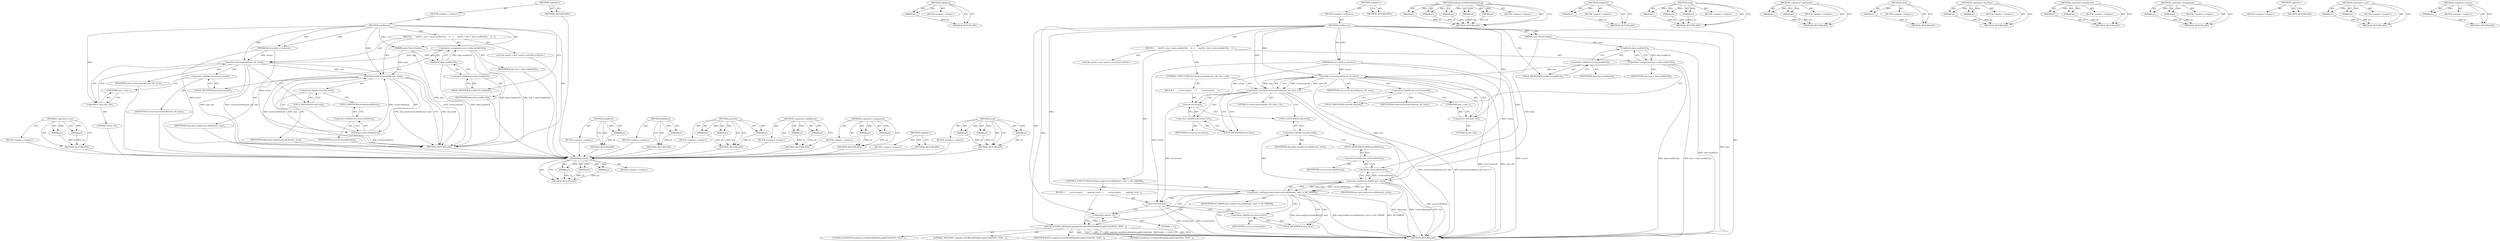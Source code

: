 digraph "&lt;operator&gt;.minus" {
vulnerable_79 [label=<(METHOD,&lt;operator&gt;.cast)>];
vulnerable_80 [label=<(PARAM,p1)>];
vulnerable_81 [label=<(PARAM,p2)>];
vulnerable_82 [label=<(BLOCK,&lt;empty&gt;,&lt;empty&gt;)>];
vulnerable_83 [label=<(METHOD_RETURN,ANY)>];
vulnerable_6 [label=<(METHOD,&lt;global&gt;)<SUB>1</SUB>>];
vulnerable_7 [label=<(BLOCK,&lt;empty&gt;,&lt;empty&gt;)<SUB>1</SUB>>];
vulnerable_8 [label=<(METHOD,readVector)<SUB>1</SUB>>];
vulnerable_9 [label=<(PARAM,const Parcel &amp;data)<SUB>1</SUB>>];
vulnerable_10 [label=<(PARAM,Vector&lt;uint8_t&gt; &amp;vector)<SUB>1</SUB>>];
vulnerable_11 [label=<(BLOCK,{
     uint32_t size = data.readInt32();
    ve...,{
     uint32_t size = data.readInt32();
    ve...)<SUB>1</SUB>>];
vulnerable_12 [label="<(LOCAL,uint32_t size: uint32_t)<SUB>2</SUB>>"];
vulnerable_13 [label=<(&lt;operator&gt;.assignment,size = data.readInt32())<SUB>2</SUB>>];
vulnerable_14 [label=<(IDENTIFIER,size,size = data.readInt32())<SUB>2</SUB>>];
vulnerable_15 [label=<(readInt32,data.readInt32())<SUB>2</SUB>>];
vulnerable_16 [label=<(&lt;operator&gt;.fieldAccess,data.readInt32)<SUB>2</SUB>>];
vulnerable_17 [label=<(IDENTIFIER,data,data.readInt32())<SUB>2</SUB>>];
vulnerable_18 [label=<(FIELD_IDENTIFIER,readInt32,readInt32)<SUB>2</SUB>>];
vulnerable_19 [label=<(insertAt,vector.insertAt((size_t)0, size))<SUB>3</SUB>>];
vulnerable_20 [label=<(&lt;operator&gt;.fieldAccess,vector.insertAt)<SUB>3</SUB>>];
vulnerable_21 [label=<(IDENTIFIER,vector,vector.insertAt((size_t)0, size))<SUB>3</SUB>>];
vulnerable_22 [label=<(FIELD_IDENTIFIER,insertAt,insertAt)<SUB>3</SUB>>];
vulnerable_23 [label=<(&lt;operator&gt;.cast,(size_t)0)<SUB>3</SUB>>];
vulnerable_24 [label=<(UNKNOWN,size_t,size_t)<SUB>3</SUB>>];
vulnerable_25 [label=<(LITERAL,0,(size_t)0)<SUB>3</SUB>>];
vulnerable_26 [label=<(IDENTIFIER,size,vector.insertAt((size_t)0, size))<SUB>3</SUB>>];
vulnerable_27 [label=<(read,data.read(vector.editArray(), size))<SUB>4</SUB>>];
vulnerable_28 [label=<(&lt;operator&gt;.fieldAccess,data.read)<SUB>4</SUB>>];
vulnerable_29 [label=<(IDENTIFIER,data,data.read(vector.editArray(), size))<SUB>4</SUB>>];
vulnerable_30 [label=<(FIELD_IDENTIFIER,read,read)<SUB>4</SUB>>];
vulnerable_31 [label=<(editArray,vector.editArray())<SUB>4</SUB>>];
vulnerable_32 [label=<(&lt;operator&gt;.fieldAccess,vector.editArray)<SUB>4</SUB>>];
vulnerable_33 [label=<(IDENTIFIER,vector,vector.editArray())<SUB>4</SUB>>];
vulnerable_34 [label=<(FIELD_IDENTIFIER,editArray,editArray)<SUB>4</SUB>>];
vulnerable_35 [label=<(IDENTIFIER,size,data.read(vector.editArray(), size))<SUB>4</SUB>>];
vulnerable_36 [label=<(METHOD_RETURN,void)<SUB>1</SUB>>];
vulnerable_38 [label=<(METHOD_RETURN,ANY)<SUB>1</SUB>>];
vulnerable_64 [label=<(METHOD,readInt32)>];
vulnerable_65 [label=<(PARAM,p1)>];
vulnerable_66 [label=<(BLOCK,&lt;empty&gt;,&lt;empty&gt;)>];
vulnerable_67 [label=<(METHOD_RETURN,ANY)>];
vulnerable_90 [label=<(METHOD,editArray)>];
vulnerable_91 [label=<(PARAM,p1)>];
vulnerable_92 [label=<(BLOCK,&lt;empty&gt;,&lt;empty&gt;)>];
vulnerable_93 [label=<(METHOD_RETURN,ANY)>];
vulnerable_73 [label=<(METHOD,insertAt)>];
vulnerable_74 [label=<(PARAM,p1)>];
vulnerable_75 [label=<(PARAM,p2)>];
vulnerable_76 [label=<(PARAM,p3)>];
vulnerable_77 [label=<(BLOCK,&lt;empty&gt;,&lt;empty&gt;)>];
vulnerable_78 [label=<(METHOD_RETURN,ANY)>];
vulnerable_68 [label=<(METHOD,&lt;operator&gt;.fieldAccess)>];
vulnerable_69 [label=<(PARAM,p1)>];
vulnerable_70 [label=<(PARAM,p2)>];
vulnerable_71 [label=<(BLOCK,&lt;empty&gt;,&lt;empty&gt;)>];
vulnerable_72 [label=<(METHOD_RETURN,ANY)>];
vulnerable_59 [label=<(METHOD,&lt;operator&gt;.assignment)>];
vulnerable_60 [label=<(PARAM,p1)>];
vulnerable_61 [label=<(PARAM,p2)>];
vulnerable_62 [label=<(BLOCK,&lt;empty&gt;,&lt;empty&gt;)>];
vulnerable_63 [label=<(METHOD_RETURN,ANY)>];
vulnerable_53 [label=<(METHOD,&lt;global&gt;)<SUB>1</SUB>>];
vulnerable_54 [label=<(BLOCK,&lt;empty&gt;,&lt;empty&gt;)>];
vulnerable_55 [label=<(METHOD_RETURN,ANY)>];
vulnerable_84 [label=<(METHOD,read)>];
vulnerable_85 [label=<(PARAM,p1)>];
vulnerable_86 [label=<(PARAM,p2)>];
vulnerable_87 [label=<(PARAM,p3)>];
vulnerable_88 [label=<(BLOCK,&lt;empty&gt;,&lt;empty&gt;)>];
vulnerable_89 [label=<(METHOD_RETURN,ANY)>];
fixed_103 [label=<(METHOD,insertAt)>];
fixed_104 [label=<(PARAM,p1)>];
fixed_105 [label=<(PARAM,p2)>];
fixed_106 [label=<(PARAM,p3)>];
fixed_107 [label=<(BLOCK,&lt;empty&gt;,&lt;empty&gt;)>];
fixed_108 [label=<(METHOD_RETURN,ANY)>];
fixed_129 [label=<(METHOD,editArray)>];
fixed_130 [label=<(PARAM,p1)>];
fixed_131 [label=<(BLOCK,&lt;empty&gt;,&lt;empty&gt;)>];
fixed_132 [label=<(METHOD_RETURN,ANY)>];
fixed_6 [label=<(METHOD,&lt;global&gt;)<SUB>1</SUB>>];
fixed_7 [label=<(BLOCK,&lt;empty&gt;,&lt;empty&gt;)<SUB>1</SUB>>];
fixed_8 [label=<(METHOD,readVector)<SUB>1</SUB>>];
fixed_9 [label=<(PARAM,const Parcel &amp;data)<SUB>1</SUB>>];
fixed_10 [label=<(PARAM,Vector&lt;uint8_t&gt; &amp;vector)<SUB>1</SUB>>];
fixed_11 [label=<(BLOCK,{
     uint32_t size = data.readInt32();
    if...,{
     uint32_t size = data.readInt32();
    if...)<SUB>1</SUB>>];
fixed_12 [label="<(LOCAL,uint32_t size: uint32_t)<SUB>2</SUB>>"];
fixed_13 [label=<(&lt;operator&gt;.assignment,size = data.readInt32())<SUB>2</SUB>>];
fixed_14 [label=<(IDENTIFIER,size,size = data.readInt32())<SUB>2</SUB>>];
fixed_15 [label=<(readInt32,data.readInt32())<SUB>2</SUB>>];
fixed_16 [label=<(&lt;operator&gt;.fieldAccess,data.readInt32)<SUB>2</SUB>>];
fixed_17 [label=<(IDENTIFIER,data,data.readInt32())<SUB>2</SUB>>];
fixed_18 [label=<(FIELD_IDENTIFIER,readInt32,readInt32)<SUB>2</SUB>>];
fixed_19 [label=<(CONTROL_STRUCTURE,IF,if (vector.insertAt((size_t)0, size) &lt; 0))<SUB>3</SUB>>];
fixed_20 [label=<(&lt;operator&gt;.lessThan,vector.insertAt((size_t)0, size) &lt; 0)<SUB>3</SUB>>];
fixed_21 [label=<(insertAt,vector.insertAt((size_t)0, size))<SUB>3</SUB>>];
fixed_22 [label=<(&lt;operator&gt;.fieldAccess,vector.insertAt)<SUB>3</SUB>>];
fixed_23 [label=<(IDENTIFIER,vector,vector.insertAt((size_t)0, size))<SUB>3</SUB>>];
fixed_24 [label=<(FIELD_IDENTIFIER,insertAt,insertAt)<SUB>3</SUB>>];
fixed_25 [label=<(&lt;operator&gt;.cast,(size_t)0)<SUB>3</SUB>>];
fixed_26 [label=<(UNKNOWN,size_t,size_t)<SUB>3</SUB>>];
fixed_27 [label=<(LITERAL,0,(size_t)0)<SUB>3</SUB>>];
fixed_28 [label=<(IDENTIFIER,size,vector.insertAt((size_t)0, size))<SUB>3</SUB>>];
fixed_29 [label=<(LITERAL,0,vector.insertAt((size_t)0, size) &lt; 0)<SUB>3</SUB>>];
fixed_30 [label=<(BLOCK,{
        vector.clear();
    },{
        vector.clear();
    })<SUB>3</SUB>>];
fixed_31 [label=<(clear,vector.clear())<SUB>4</SUB>>];
fixed_32 [label=<(&lt;operator&gt;.fieldAccess,vector.clear)<SUB>4</SUB>>];
fixed_33 [label=<(IDENTIFIER,vector,vector.clear())<SUB>4</SUB>>];
fixed_34 [label=<(FIELD_IDENTIFIER,clear,clear)<SUB>4</SUB>>];
fixed_35 [label=<(CONTROL_STRUCTURE,IF,if (data.read(vector.editArray(), size) != NO_ERROR))<SUB>6</SUB>>];
fixed_36 [label=<(&lt;operator&gt;.notEquals,data.read(vector.editArray(), size) != NO_ERROR)<SUB>6</SUB>>];
fixed_37 [label=<(read,data.read(vector.editArray(), size))<SUB>6</SUB>>];
fixed_38 [label=<(&lt;operator&gt;.fieldAccess,data.read)<SUB>6</SUB>>];
fixed_39 [label=<(IDENTIFIER,data,data.read(vector.editArray(), size))<SUB>6</SUB>>];
fixed_40 [label=<(FIELD_IDENTIFIER,read,read)<SUB>6</SUB>>];
fixed_41 [label=<(editArray,vector.editArray())<SUB>6</SUB>>];
fixed_42 [label=<(&lt;operator&gt;.fieldAccess,vector.editArray)<SUB>6</SUB>>];
fixed_43 [label=<(IDENTIFIER,vector,vector.editArray())<SUB>6</SUB>>];
fixed_44 [label=<(FIELD_IDENTIFIER,editArray,editArray)<SUB>6</SUB>>];
fixed_45 [label=<(IDENTIFIER,size,data.read(vector.editArray(), size))<SUB>6</SUB>>];
fixed_46 [label=<(IDENTIFIER,NO_ERROR,data.read(vector.editArray(), size) != NO_ERROR)<SUB>6</SUB>>];
fixed_47 [label=<(BLOCK,{
        vector.clear();
        android_error...,{
        vector.clear();
        android_error...)<SUB>6</SUB>>];
fixed_48 [label=<(clear,vector.clear())<SUB>7</SUB>>];
fixed_49 [label=<(&lt;operator&gt;.fieldAccess,vector.clear)<SUB>7</SUB>>];
fixed_50 [label=<(IDENTIFIER,vector,vector.clear())<SUB>7</SUB>>];
fixed_51 [label=<(FIELD_IDENTIFIER,clear,clear)<SUB>7</SUB>>];
fixed_52 [label=<(android_errorWriteWithInfoLog,android_errorWriteWithInfoLog(0x534e4554, &quot;6287...)<SUB>8</SUB>>];
fixed_53 [label=<(LITERAL,0x534e4554,android_errorWriteWithInfoLog(0x534e4554, &quot;6287...)<SUB>8</SUB>>];
fixed_54 [label=<(LITERAL,&quot;62872384&quot;,android_errorWriteWithInfoLog(0x534e4554, &quot;6287...)<SUB>8</SUB>>];
fixed_55 [label=<(&lt;operator&gt;.minus,-1)<SUB>8</SUB>>];
fixed_56 [label=<(LITERAL,1,-1)<SUB>8</SUB>>];
fixed_57 [label=<(IDENTIFIER,NULL,android_errorWriteWithInfoLog(0x534e4554, &quot;6287...)<SUB>8</SUB>>];
fixed_58 [label=<(LITERAL,0,android_errorWriteWithInfoLog(0x534e4554, &quot;6287...)<SUB>8</SUB>>];
fixed_59 [label=<(METHOD_RETURN,void)<SUB>1</SUB>>];
fixed_61 [label=<(METHOD_RETURN,ANY)<SUB>1</SUB>>];
fixed_133 [label=<(METHOD,android_errorWriteWithInfoLog)>];
fixed_134 [label=<(PARAM,p1)>];
fixed_135 [label=<(PARAM,p2)>];
fixed_136 [label=<(PARAM,p3)>];
fixed_137 [label=<(PARAM,p4)>];
fixed_138 [label=<(PARAM,p5)>];
fixed_139 [label=<(BLOCK,&lt;empty&gt;,&lt;empty&gt;)>];
fixed_140 [label=<(METHOD_RETURN,ANY)>];
fixed_89 [label=<(METHOD,readInt32)>];
fixed_90 [label=<(PARAM,p1)>];
fixed_91 [label=<(BLOCK,&lt;empty&gt;,&lt;empty&gt;)>];
fixed_92 [label=<(METHOD_RETURN,ANY)>];
fixed_123 [label=<(METHOD,read)>];
fixed_124 [label=<(PARAM,p1)>];
fixed_125 [label=<(PARAM,p2)>];
fixed_126 [label=<(PARAM,p3)>];
fixed_127 [label=<(BLOCK,&lt;empty&gt;,&lt;empty&gt;)>];
fixed_128 [label=<(METHOD_RETURN,ANY)>];
fixed_118 [label=<(METHOD,&lt;operator&gt;.notEquals)>];
fixed_119 [label=<(PARAM,p1)>];
fixed_120 [label=<(PARAM,p2)>];
fixed_121 [label=<(BLOCK,&lt;empty&gt;,&lt;empty&gt;)>];
fixed_122 [label=<(METHOD_RETURN,ANY)>];
fixed_114 [label=<(METHOD,clear)>];
fixed_115 [label=<(PARAM,p1)>];
fixed_116 [label=<(BLOCK,&lt;empty&gt;,&lt;empty&gt;)>];
fixed_117 [label=<(METHOD_RETURN,ANY)>];
fixed_98 [label=<(METHOD,&lt;operator&gt;.lessThan)>];
fixed_99 [label=<(PARAM,p1)>];
fixed_100 [label=<(PARAM,p2)>];
fixed_101 [label=<(BLOCK,&lt;empty&gt;,&lt;empty&gt;)>];
fixed_102 [label=<(METHOD_RETURN,ANY)>];
fixed_93 [label=<(METHOD,&lt;operator&gt;.fieldAccess)>];
fixed_94 [label=<(PARAM,p1)>];
fixed_95 [label=<(PARAM,p2)>];
fixed_96 [label=<(BLOCK,&lt;empty&gt;,&lt;empty&gt;)>];
fixed_97 [label=<(METHOD_RETURN,ANY)>];
fixed_84 [label=<(METHOD,&lt;operator&gt;.assignment)>];
fixed_85 [label=<(PARAM,p1)>];
fixed_86 [label=<(PARAM,p2)>];
fixed_87 [label=<(BLOCK,&lt;empty&gt;,&lt;empty&gt;)>];
fixed_88 [label=<(METHOD_RETURN,ANY)>];
fixed_78 [label=<(METHOD,&lt;global&gt;)<SUB>1</SUB>>];
fixed_79 [label=<(BLOCK,&lt;empty&gt;,&lt;empty&gt;)>];
fixed_80 [label=<(METHOD_RETURN,ANY)>];
fixed_109 [label=<(METHOD,&lt;operator&gt;.cast)>];
fixed_110 [label=<(PARAM,p1)>];
fixed_111 [label=<(PARAM,p2)>];
fixed_112 [label=<(BLOCK,&lt;empty&gt;,&lt;empty&gt;)>];
fixed_113 [label=<(METHOD_RETURN,ANY)>];
fixed_141 [label=<(METHOD,&lt;operator&gt;.minus)>];
fixed_142 [label=<(PARAM,p1)>];
fixed_143 [label=<(BLOCK,&lt;empty&gt;,&lt;empty&gt;)>];
fixed_144 [label=<(METHOD_RETURN,ANY)>];
vulnerable_79 -> vulnerable_80  [key=0, label="AST: "];
vulnerable_79 -> vulnerable_80  [key=1, label="DDG: "];
vulnerable_79 -> vulnerable_82  [key=0, label="AST: "];
vulnerable_79 -> vulnerable_81  [key=0, label="AST: "];
vulnerable_79 -> vulnerable_81  [key=1, label="DDG: "];
vulnerable_79 -> vulnerable_83  [key=0, label="AST: "];
vulnerable_79 -> vulnerable_83  [key=1, label="CFG: "];
vulnerable_80 -> vulnerable_83  [key=0, label="DDG: p1"];
vulnerable_81 -> vulnerable_83  [key=0, label="DDG: p2"];
vulnerable_82 -> fixed_103  [key=0];
vulnerable_83 -> fixed_103  [key=0];
vulnerable_6 -> vulnerable_7  [key=0, label="AST: "];
vulnerable_6 -> vulnerable_38  [key=0, label="AST: "];
vulnerable_6 -> vulnerable_38  [key=1, label="CFG: "];
vulnerable_7 -> vulnerable_8  [key=0, label="AST: "];
vulnerable_8 -> vulnerable_9  [key=0, label="AST: "];
vulnerable_8 -> vulnerable_9  [key=1, label="DDG: "];
vulnerable_8 -> vulnerable_10  [key=0, label="AST: "];
vulnerable_8 -> vulnerable_10  [key=1, label="DDG: "];
vulnerable_8 -> vulnerable_11  [key=0, label="AST: "];
vulnerable_8 -> vulnerable_36  [key=0, label="AST: "];
vulnerable_8 -> vulnerable_18  [key=0, label="CFG: "];
vulnerable_8 -> vulnerable_19  [key=0, label="DDG: "];
vulnerable_8 -> vulnerable_27  [key=0, label="DDG: "];
vulnerable_8 -> vulnerable_23  [key=0, label="DDG: "];
vulnerable_9 -> vulnerable_36  [key=0, label="DDG: data"];
vulnerable_9 -> vulnerable_27  [key=0, label="DDG: data"];
vulnerable_9 -> vulnerable_15  [key=0, label="DDG: data"];
vulnerable_10 -> vulnerable_36  [key=0, label="DDG: vector"];
vulnerable_10 -> vulnerable_19  [key=0, label="DDG: vector"];
vulnerable_10 -> vulnerable_31  [key=0, label="DDG: vector"];
vulnerable_11 -> vulnerable_12  [key=0, label="AST: "];
vulnerable_11 -> vulnerable_13  [key=0, label="AST: "];
vulnerable_11 -> vulnerable_19  [key=0, label="AST: "];
vulnerable_11 -> vulnerable_27  [key=0, label="AST: "];
vulnerable_12 -> fixed_103  [key=0];
vulnerable_13 -> vulnerable_14  [key=0, label="AST: "];
vulnerable_13 -> vulnerable_15  [key=0, label="AST: "];
vulnerable_13 -> vulnerable_22  [key=0, label="CFG: "];
vulnerable_13 -> vulnerable_36  [key=0, label="DDG: data.readInt32()"];
vulnerable_13 -> vulnerable_36  [key=1, label="DDG: size = data.readInt32()"];
vulnerable_13 -> vulnerable_19  [key=0, label="DDG: size"];
vulnerable_14 -> fixed_103  [key=0];
vulnerable_15 -> vulnerable_16  [key=0, label="AST: "];
vulnerable_15 -> vulnerable_13  [key=0, label="CFG: "];
vulnerable_15 -> vulnerable_13  [key=1, label="DDG: data.readInt32"];
vulnerable_15 -> vulnerable_36  [key=0, label="DDG: data.readInt32"];
vulnerable_16 -> vulnerable_17  [key=0, label="AST: "];
vulnerable_16 -> vulnerable_18  [key=0, label="AST: "];
vulnerable_16 -> vulnerable_15  [key=0, label="CFG: "];
vulnerable_17 -> fixed_103  [key=0];
vulnerable_18 -> vulnerable_16  [key=0, label="CFG: "];
vulnerable_19 -> vulnerable_20  [key=0, label="AST: "];
vulnerable_19 -> vulnerable_23  [key=0, label="AST: "];
vulnerable_19 -> vulnerable_26  [key=0, label="AST: "];
vulnerable_19 -> vulnerable_30  [key=0, label="CFG: "];
vulnerable_19 -> vulnerable_36  [key=0, label="DDG: vector.insertAt"];
vulnerable_19 -> vulnerable_36  [key=1, label="DDG: (size_t)0"];
vulnerable_19 -> vulnerable_36  [key=2, label="DDG: vector.insertAt((size_t)0, size)"];
vulnerable_19 -> vulnerable_27  [key=0, label="DDG: size"];
vulnerable_20 -> vulnerable_21  [key=0, label="AST: "];
vulnerable_20 -> vulnerable_22  [key=0, label="AST: "];
vulnerable_20 -> vulnerable_24  [key=0, label="CFG: "];
vulnerable_21 -> fixed_103  [key=0];
vulnerable_22 -> vulnerable_20  [key=0, label="CFG: "];
vulnerable_23 -> vulnerable_24  [key=0, label="AST: "];
vulnerable_23 -> vulnerable_25  [key=0, label="AST: "];
vulnerable_23 -> vulnerable_19  [key=0, label="CFG: "];
vulnerable_24 -> vulnerable_23  [key=0, label="CFG: "];
vulnerable_25 -> fixed_103  [key=0];
vulnerable_26 -> fixed_103  [key=0];
vulnerable_27 -> vulnerable_28  [key=0, label="AST: "];
vulnerable_27 -> vulnerable_31  [key=0, label="AST: "];
vulnerable_27 -> vulnerable_35  [key=0, label="AST: "];
vulnerable_27 -> vulnerable_36  [key=0, label="CFG: "];
vulnerable_27 -> vulnerable_36  [key=1, label="DDG: data.read"];
vulnerable_27 -> vulnerable_36  [key=2, label="DDG: vector.editArray()"];
vulnerable_27 -> vulnerable_36  [key=3, label="DDG: size"];
vulnerable_27 -> vulnerable_36  [key=4, label="DDG: data.read(vector.editArray(), size)"];
vulnerable_28 -> vulnerable_29  [key=0, label="AST: "];
vulnerable_28 -> vulnerable_30  [key=0, label="AST: "];
vulnerable_28 -> vulnerable_34  [key=0, label="CFG: "];
vulnerable_29 -> fixed_103  [key=0];
vulnerable_30 -> vulnerable_28  [key=0, label="CFG: "];
vulnerable_31 -> vulnerable_32  [key=0, label="AST: "];
vulnerable_31 -> vulnerable_27  [key=0, label="CFG: "];
vulnerable_31 -> vulnerable_27  [key=1, label="DDG: vector.editArray"];
vulnerable_31 -> vulnerable_36  [key=0, label="DDG: vector.editArray"];
vulnerable_32 -> vulnerable_33  [key=0, label="AST: "];
vulnerable_32 -> vulnerable_34  [key=0, label="AST: "];
vulnerable_32 -> vulnerable_31  [key=0, label="CFG: "];
vulnerable_33 -> fixed_103  [key=0];
vulnerable_34 -> vulnerable_32  [key=0, label="CFG: "];
vulnerable_35 -> fixed_103  [key=0];
vulnerable_36 -> fixed_103  [key=0];
vulnerable_38 -> fixed_103  [key=0];
vulnerable_64 -> vulnerable_65  [key=0, label="AST: "];
vulnerable_64 -> vulnerable_65  [key=1, label="DDG: "];
vulnerable_64 -> vulnerable_66  [key=0, label="AST: "];
vulnerable_64 -> vulnerable_67  [key=0, label="AST: "];
vulnerable_64 -> vulnerable_67  [key=1, label="CFG: "];
vulnerable_65 -> vulnerable_67  [key=0, label="DDG: p1"];
vulnerable_66 -> fixed_103  [key=0];
vulnerable_67 -> fixed_103  [key=0];
vulnerable_90 -> vulnerable_91  [key=0, label="AST: "];
vulnerable_90 -> vulnerable_91  [key=1, label="DDG: "];
vulnerable_90 -> vulnerable_92  [key=0, label="AST: "];
vulnerable_90 -> vulnerable_93  [key=0, label="AST: "];
vulnerable_90 -> vulnerable_93  [key=1, label="CFG: "];
vulnerable_91 -> vulnerable_93  [key=0, label="DDG: p1"];
vulnerable_92 -> fixed_103  [key=0];
vulnerable_93 -> fixed_103  [key=0];
vulnerable_73 -> vulnerable_74  [key=0, label="AST: "];
vulnerable_73 -> vulnerable_74  [key=1, label="DDG: "];
vulnerable_73 -> vulnerable_77  [key=0, label="AST: "];
vulnerable_73 -> vulnerable_75  [key=0, label="AST: "];
vulnerable_73 -> vulnerable_75  [key=1, label="DDG: "];
vulnerable_73 -> vulnerable_78  [key=0, label="AST: "];
vulnerable_73 -> vulnerable_78  [key=1, label="CFG: "];
vulnerable_73 -> vulnerable_76  [key=0, label="AST: "];
vulnerable_73 -> vulnerable_76  [key=1, label="DDG: "];
vulnerable_74 -> vulnerable_78  [key=0, label="DDG: p1"];
vulnerable_75 -> vulnerable_78  [key=0, label="DDG: p2"];
vulnerable_76 -> vulnerable_78  [key=0, label="DDG: p3"];
vulnerable_77 -> fixed_103  [key=0];
vulnerable_78 -> fixed_103  [key=0];
vulnerable_68 -> vulnerable_69  [key=0, label="AST: "];
vulnerable_68 -> vulnerable_69  [key=1, label="DDG: "];
vulnerable_68 -> vulnerable_71  [key=0, label="AST: "];
vulnerable_68 -> vulnerable_70  [key=0, label="AST: "];
vulnerable_68 -> vulnerable_70  [key=1, label="DDG: "];
vulnerable_68 -> vulnerable_72  [key=0, label="AST: "];
vulnerable_68 -> vulnerable_72  [key=1, label="CFG: "];
vulnerable_69 -> vulnerable_72  [key=0, label="DDG: p1"];
vulnerable_70 -> vulnerable_72  [key=0, label="DDG: p2"];
vulnerable_71 -> fixed_103  [key=0];
vulnerable_72 -> fixed_103  [key=0];
vulnerable_59 -> vulnerable_60  [key=0, label="AST: "];
vulnerable_59 -> vulnerable_60  [key=1, label="DDG: "];
vulnerable_59 -> vulnerable_62  [key=0, label="AST: "];
vulnerable_59 -> vulnerable_61  [key=0, label="AST: "];
vulnerable_59 -> vulnerable_61  [key=1, label="DDG: "];
vulnerable_59 -> vulnerable_63  [key=0, label="AST: "];
vulnerable_59 -> vulnerable_63  [key=1, label="CFG: "];
vulnerable_60 -> vulnerable_63  [key=0, label="DDG: p1"];
vulnerable_61 -> vulnerable_63  [key=0, label="DDG: p2"];
vulnerable_62 -> fixed_103  [key=0];
vulnerable_63 -> fixed_103  [key=0];
vulnerable_53 -> vulnerable_54  [key=0, label="AST: "];
vulnerable_53 -> vulnerable_55  [key=0, label="AST: "];
vulnerable_53 -> vulnerable_55  [key=1, label="CFG: "];
vulnerable_54 -> fixed_103  [key=0];
vulnerable_55 -> fixed_103  [key=0];
vulnerable_84 -> vulnerable_85  [key=0, label="AST: "];
vulnerable_84 -> vulnerable_85  [key=1, label="DDG: "];
vulnerable_84 -> vulnerable_88  [key=0, label="AST: "];
vulnerable_84 -> vulnerable_86  [key=0, label="AST: "];
vulnerable_84 -> vulnerable_86  [key=1, label="DDG: "];
vulnerable_84 -> vulnerable_89  [key=0, label="AST: "];
vulnerable_84 -> vulnerable_89  [key=1, label="CFG: "];
vulnerable_84 -> vulnerable_87  [key=0, label="AST: "];
vulnerable_84 -> vulnerable_87  [key=1, label="DDG: "];
vulnerable_85 -> vulnerable_89  [key=0, label="DDG: p1"];
vulnerable_86 -> vulnerable_89  [key=0, label="DDG: p2"];
vulnerable_87 -> vulnerable_89  [key=0, label="DDG: p3"];
vulnerable_88 -> fixed_103  [key=0];
vulnerable_89 -> fixed_103  [key=0];
fixed_103 -> fixed_104  [key=0, label="AST: "];
fixed_103 -> fixed_104  [key=1, label="DDG: "];
fixed_103 -> fixed_107  [key=0, label="AST: "];
fixed_103 -> fixed_105  [key=0, label="AST: "];
fixed_103 -> fixed_105  [key=1, label="DDG: "];
fixed_103 -> fixed_108  [key=0, label="AST: "];
fixed_103 -> fixed_108  [key=1, label="CFG: "];
fixed_103 -> fixed_106  [key=0, label="AST: "];
fixed_103 -> fixed_106  [key=1, label="DDG: "];
fixed_104 -> fixed_108  [key=0, label="DDG: p1"];
fixed_105 -> fixed_108  [key=0, label="DDG: p2"];
fixed_106 -> fixed_108  [key=0, label="DDG: p3"];
fixed_129 -> fixed_130  [key=0, label="AST: "];
fixed_129 -> fixed_130  [key=1, label="DDG: "];
fixed_129 -> fixed_131  [key=0, label="AST: "];
fixed_129 -> fixed_132  [key=0, label="AST: "];
fixed_129 -> fixed_132  [key=1, label="CFG: "];
fixed_130 -> fixed_132  [key=0, label="DDG: p1"];
fixed_6 -> fixed_7  [key=0, label="AST: "];
fixed_6 -> fixed_61  [key=0, label="AST: "];
fixed_6 -> fixed_61  [key=1, label="CFG: "];
fixed_7 -> fixed_8  [key=0, label="AST: "];
fixed_8 -> fixed_9  [key=0, label="AST: "];
fixed_8 -> fixed_9  [key=1, label="DDG: "];
fixed_8 -> fixed_10  [key=0, label="AST: "];
fixed_8 -> fixed_10  [key=1, label="DDG: "];
fixed_8 -> fixed_11  [key=0, label="AST: "];
fixed_8 -> fixed_59  [key=0, label="AST: "];
fixed_8 -> fixed_18  [key=0, label="CFG: "];
fixed_8 -> fixed_20  [key=0, label="DDG: "];
fixed_8 -> fixed_36  [key=0, label="DDG: "];
fixed_8 -> fixed_21  [key=0, label="DDG: "];
fixed_8 -> fixed_37  [key=0, label="DDG: "];
fixed_8 -> fixed_52  [key=0, label="DDG: "];
fixed_8 -> fixed_25  [key=0, label="DDG: "];
fixed_8 -> fixed_55  [key=0, label="DDG: "];
fixed_9 -> fixed_59  [key=0, label="DDG: data"];
fixed_9 -> fixed_15  [key=0, label="DDG: data"];
fixed_9 -> fixed_37  [key=0, label="DDG: data"];
fixed_10 -> fixed_59  [key=0, label="DDG: vector"];
fixed_10 -> fixed_21  [key=0, label="DDG: vector"];
fixed_10 -> fixed_31  [key=0, label="DDG: vector"];
fixed_10 -> fixed_48  [key=0, label="DDG: vector"];
fixed_10 -> fixed_41  [key=0, label="DDG: vector"];
fixed_11 -> fixed_12  [key=0, label="AST: "];
fixed_11 -> fixed_13  [key=0, label="AST: "];
fixed_11 -> fixed_19  [key=0, label="AST: "];
fixed_11 -> fixed_35  [key=0, label="AST: "];
fixed_13 -> fixed_14  [key=0, label="AST: "];
fixed_13 -> fixed_15  [key=0, label="AST: "];
fixed_13 -> fixed_24  [key=0, label="CFG: "];
fixed_13 -> fixed_59  [key=0, label="DDG: data.readInt32()"];
fixed_13 -> fixed_59  [key=1, label="DDG: size = data.readInt32()"];
fixed_13 -> fixed_21  [key=0, label="DDG: size"];
fixed_15 -> fixed_16  [key=0, label="AST: "];
fixed_15 -> fixed_13  [key=0, label="CFG: "];
fixed_15 -> fixed_13  [key=1, label="DDG: data.readInt32"];
fixed_15 -> fixed_59  [key=0, label="DDG: data.readInt32"];
fixed_16 -> fixed_17  [key=0, label="AST: "];
fixed_16 -> fixed_18  [key=0, label="AST: "];
fixed_16 -> fixed_15  [key=0, label="CFG: "];
fixed_18 -> fixed_16  [key=0, label="CFG: "];
fixed_19 -> fixed_20  [key=0, label="AST: "];
fixed_19 -> fixed_30  [key=0, label="AST: "];
fixed_20 -> fixed_21  [key=0, label="AST: "];
fixed_20 -> fixed_29  [key=0, label="AST: "];
fixed_20 -> fixed_34  [key=0, label="CFG: "];
fixed_20 -> fixed_34  [key=1, label="CDG: "];
fixed_20 -> fixed_40  [key=0, label="CFG: "];
fixed_20 -> fixed_59  [key=0, label="DDG: vector.insertAt((size_t)0, size)"];
fixed_20 -> fixed_59  [key=1, label="DDG: vector.insertAt((size_t)0, size) &lt; 0"];
fixed_20 -> fixed_32  [key=0, label="CDG: "];
fixed_20 -> fixed_31  [key=0, label="CDG: "];
fixed_21 -> fixed_22  [key=0, label="AST: "];
fixed_21 -> fixed_25  [key=0, label="AST: "];
fixed_21 -> fixed_28  [key=0, label="AST: "];
fixed_21 -> fixed_20  [key=0, label="CFG: "];
fixed_21 -> fixed_20  [key=1, label="DDG: vector.insertAt"];
fixed_21 -> fixed_20  [key=2, label="DDG: (size_t)0"];
fixed_21 -> fixed_20  [key=3, label="DDG: size"];
fixed_21 -> fixed_59  [key=0, label="DDG: vector.insertAt"];
fixed_21 -> fixed_59  [key=1, label="DDG: (size_t)0"];
fixed_21 -> fixed_37  [key=0, label="DDG: size"];
fixed_22 -> fixed_23  [key=0, label="AST: "];
fixed_22 -> fixed_24  [key=0, label="AST: "];
fixed_22 -> fixed_26  [key=0, label="CFG: "];
fixed_24 -> fixed_22  [key=0, label="CFG: "];
fixed_25 -> fixed_26  [key=0, label="AST: "];
fixed_25 -> fixed_27  [key=0, label="AST: "];
fixed_25 -> fixed_21  [key=0, label="CFG: "];
fixed_26 -> fixed_25  [key=0, label="CFG: "];
fixed_30 -> fixed_31  [key=0, label="AST: "];
fixed_31 -> fixed_32  [key=0, label="AST: "];
fixed_31 -> fixed_40  [key=0, label="CFG: "];
fixed_31 -> fixed_48  [key=0, label="DDG: vector.clear"];
fixed_32 -> fixed_33  [key=0, label="AST: "];
fixed_32 -> fixed_34  [key=0, label="AST: "];
fixed_32 -> fixed_31  [key=0, label="CFG: "];
fixed_34 -> fixed_32  [key=0, label="CFG: "];
fixed_35 -> fixed_36  [key=0, label="AST: "];
fixed_35 -> fixed_47  [key=0, label="AST: "];
fixed_36 -> fixed_37  [key=0, label="AST: "];
fixed_36 -> fixed_46  [key=0, label="AST: "];
fixed_36 -> fixed_59  [key=0, label="CFG: "];
fixed_36 -> fixed_59  [key=1, label="DDG: data.read(vector.editArray(), size)"];
fixed_36 -> fixed_59  [key=2, label="DDG: data.read(vector.editArray(), size) != NO_ERROR"];
fixed_36 -> fixed_59  [key=3, label="DDG: NO_ERROR"];
fixed_36 -> fixed_51  [key=0, label="CFG: "];
fixed_36 -> fixed_51  [key=1, label="CDG: "];
fixed_36 -> fixed_48  [key=0, label="CDG: "];
fixed_36 -> fixed_49  [key=0, label="CDG: "];
fixed_36 -> fixed_52  [key=0, label="CDG: "];
fixed_36 -> fixed_55  [key=0, label="CDG: "];
fixed_37 -> fixed_38  [key=0, label="AST: "];
fixed_37 -> fixed_41  [key=0, label="AST: "];
fixed_37 -> fixed_45  [key=0, label="AST: "];
fixed_37 -> fixed_36  [key=0, label="CFG: "];
fixed_37 -> fixed_36  [key=1, label="DDG: data.read"];
fixed_37 -> fixed_36  [key=2, label="DDG: vector.editArray()"];
fixed_37 -> fixed_36  [key=3, label="DDG: size"];
fixed_37 -> fixed_59  [key=0, label="DDG: data.read"];
fixed_37 -> fixed_59  [key=1, label="DDG: vector.editArray()"];
fixed_37 -> fixed_59  [key=2, label="DDG: size"];
fixed_38 -> fixed_39  [key=0, label="AST: "];
fixed_38 -> fixed_40  [key=0, label="AST: "];
fixed_38 -> fixed_44  [key=0, label="CFG: "];
fixed_40 -> fixed_38  [key=0, label="CFG: "];
fixed_41 -> fixed_42  [key=0, label="AST: "];
fixed_41 -> fixed_37  [key=0, label="CFG: "];
fixed_41 -> fixed_37  [key=1, label="DDG: vector.editArray"];
fixed_41 -> fixed_59  [key=0, label="DDG: vector.editArray"];
fixed_42 -> fixed_43  [key=0, label="AST: "];
fixed_42 -> fixed_44  [key=0, label="AST: "];
fixed_42 -> fixed_41  [key=0, label="CFG: "];
fixed_44 -> fixed_42  [key=0, label="CFG: "];
fixed_47 -> fixed_48  [key=0, label="AST: "];
fixed_47 -> fixed_52  [key=0, label="AST: "];
fixed_48 -> fixed_49  [key=0, label="AST: "];
fixed_48 -> fixed_55  [key=0, label="CFG: "];
fixed_48 -> fixed_59  [key=0, label="DDG: vector.clear"];
fixed_48 -> fixed_59  [key=1, label="DDG: vector.clear()"];
fixed_49 -> fixed_50  [key=0, label="AST: "];
fixed_49 -> fixed_51  [key=0, label="AST: "];
fixed_49 -> fixed_48  [key=0, label="CFG: "];
fixed_51 -> fixed_49  [key=0, label="CFG: "];
fixed_52 -> fixed_53  [key=0, label="AST: "];
fixed_52 -> fixed_54  [key=0, label="AST: "];
fixed_52 -> fixed_55  [key=0, label="AST: "];
fixed_52 -> fixed_57  [key=0, label="AST: "];
fixed_52 -> fixed_58  [key=0, label="AST: "];
fixed_52 -> fixed_59  [key=0, label="CFG: "];
fixed_52 -> fixed_59  [key=1, label="DDG: -1"];
fixed_52 -> fixed_59  [key=2, label="DDG: android_errorWriteWithInfoLog(0x534e4554, &quot;62872384&quot;, -1, NULL, 0)"];
fixed_52 -> fixed_59  [key=3, label="DDG: NULL"];
fixed_55 -> fixed_56  [key=0, label="AST: "];
fixed_55 -> fixed_52  [key=0, label="CFG: "];
fixed_55 -> fixed_52  [key=1, label="DDG: 1"];
fixed_133 -> fixed_134  [key=0, label="AST: "];
fixed_133 -> fixed_134  [key=1, label="DDG: "];
fixed_133 -> fixed_139  [key=0, label="AST: "];
fixed_133 -> fixed_135  [key=0, label="AST: "];
fixed_133 -> fixed_135  [key=1, label="DDG: "];
fixed_133 -> fixed_140  [key=0, label="AST: "];
fixed_133 -> fixed_140  [key=1, label="CFG: "];
fixed_133 -> fixed_136  [key=0, label="AST: "];
fixed_133 -> fixed_136  [key=1, label="DDG: "];
fixed_133 -> fixed_137  [key=0, label="AST: "];
fixed_133 -> fixed_137  [key=1, label="DDG: "];
fixed_133 -> fixed_138  [key=0, label="AST: "];
fixed_133 -> fixed_138  [key=1, label="DDG: "];
fixed_134 -> fixed_140  [key=0, label="DDG: p1"];
fixed_135 -> fixed_140  [key=0, label="DDG: p2"];
fixed_136 -> fixed_140  [key=0, label="DDG: p3"];
fixed_137 -> fixed_140  [key=0, label="DDG: p4"];
fixed_138 -> fixed_140  [key=0, label="DDG: p5"];
fixed_89 -> fixed_90  [key=0, label="AST: "];
fixed_89 -> fixed_90  [key=1, label="DDG: "];
fixed_89 -> fixed_91  [key=0, label="AST: "];
fixed_89 -> fixed_92  [key=0, label="AST: "];
fixed_89 -> fixed_92  [key=1, label="CFG: "];
fixed_90 -> fixed_92  [key=0, label="DDG: p1"];
fixed_123 -> fixed_124  [key=0, label="AST: "];
fixed_123 -> fixed_124  [key=1, label="DDG: "];
fixed_123 -> fixed_127  [key=0, label="AST: "];
fixed_123 -> fixed_125  [key=0, label="AST: "];
fixed_123 -> fixed_125  [key=1, label="DDG: "];
fixed_123 -> fixed_128  [key=0, label="AST: "];
fixed_123 -> fixed_128  [key=1, label="CFG: "];
fixed_123 -> fixed_126  [key=0, label="AST: "];
fixed_123 -> fixed_126  [key=1, label="DDG: "];
fixed_124 -> fixed_128  [key=0, label="DDG: p1"];
fixed_125 -> fixed_128  [key=0, label="DDG: p2"];
fixed_126 -> fixed_128  [key=0, label="DDG: p3"];
fixed_118 -> fixed_119  [key=0, label="AST: "];
fixed_118 -> fixed_119  [key=1, label="DDG: "];
fixed_118 -> fixed_121  [key=0, label="AST: "];
fixed_118 -> fixed_120  [key=0, label="AST: "];
fixed_118 -> fixed_120  [key=1, label="DDG: "];
fixed_118 -> fixed_122  [key=0, label="AST: "];
fixed_118 -> fixed_122  [key=1, label="CFG: "];
fixed_119 -> fixed_122  [key=0, label="DDG: p1"];
fixed_120 -> fixed_122  [key=0, label="DDG: p2"];
fixed_114 -> fixed_115  [key=0, label="AST: "];
fixed_114 -> fixed_115  [key=1, label="DDG: "];
fixed_114 -> fixed_116  [key=0, label="AST: "];
fixed_114 -> fixed_117  [key=0, label="AST: "];
fixed_114 -> fixed_117  [key=1, label="CFG: "];
fixed_115 -> fixed_117  [key=0, label="DDG: p1"];
fixed_98 -> fixed_99  [key=0, label="AST: "];
fixed_98 -> fixed_99  [key=1, label="DDG: "];
fixed_98 -> fixed_101  [key=0, label="AST: "];
fixed_98 -> fixed_100  [key=0, label="AST: "];
fixed_98 -> fixed_100  [key=1, label="DDG: "];
fixed_98 -> fixed_102  [key=0, label="AST: "];
fixed_98 -> fixed_102  [key=1, label="CFG: "];
fixed_99 -> fixed_102  [key=0, label="DDG: p1"];
fixed_100 -> fixed_102  [key=0, label="DDG: p2"];
fixed_93 -> fixed_94  [key=0, label="AST: "];
fixed_93 -> fixed_94  [key=1, label="DDG: "];
fixed_93 -> fixed_96  [key=0, label="AST: "];
fixed_93 -> fixed_95  [key=0, label="AST: "];
fixed_93 -> fixed_95  [key=1, label="DDG: "];
fixed_93 -> fixed_97  [key=0, label="AST: "];
fixed_93 -> fixed_97  [key=1, label="CFG: "];
fixed_94 -> fixed_97  [key=0, label="DDG: p1"];
fixed_95 -> fixed_97  [key=0, label="DDG: p2"];
fixed_84 -> fixed_85  [key=0, label="AST: "];
fixed_84 -> fixed_85  [key=1, label="DDG: "];
fixed_84 -> fixed_87  [key=0, label="AST: "];
fixed_84 -> fixed_86  [key=0, label="AST: "];
fixed_84 -> fixed_86  [key=1, label="DDG: "];
fixed_84 -> fixed_88  [key=0, label="AST: "];
fixed_84 -> fixed_88  [key=1, label="CFG: "];
fixed_85 -> fixed_88  [key=0, label="DDG: p1"];
fixed_86 -> fixed_88  [key=0, label="DDG: p2"];
fixed_78 -> fixed_79  [key=0, label="AST: "];
fixed_78 -> fixed_80  [key=0, label="AST: "];
fixed_78 -> fixed_80  [key=1, label="CFG: "];
fixed_109 -> fixed_110  [key=0, label="AST: "];
fixed_109 -> fixed_110  [key=1, label="DDG: "];
fixed_109 -> fixed_112  [key=0, label="AST: "];
fixed_109 -> fixed_111  [key=0, label="AST: "];
fixed_109 -> fixed_111  [key=1, label="DDG: "];
fixed_109 -> fixed_113  [key=0, label="AST: "];
fixed_109 -> fixed_113  [key=1, label="CFG: "];
fixed_110 -> fixed_113  [key=0, label="DDG: p1"];
fixed_111 -> fixed_113  [key=0, label="DDG: p2"];
fixed_141 -> fixed_142  [key=0, label="AST: "];
fixed_141 -> fixed_142  [key=1, label="DDG: "];
fixed_141 -> fixed_143  [key=0, label="AST: "];
fixed_141 -> fixed_144  [key=0, label="AST: "];
fixed_141 -> fixed_144  [key=1, label="CFG: "];
fixed_142 -> fixed_144  [key=0, label="DDG: p1"];
}
